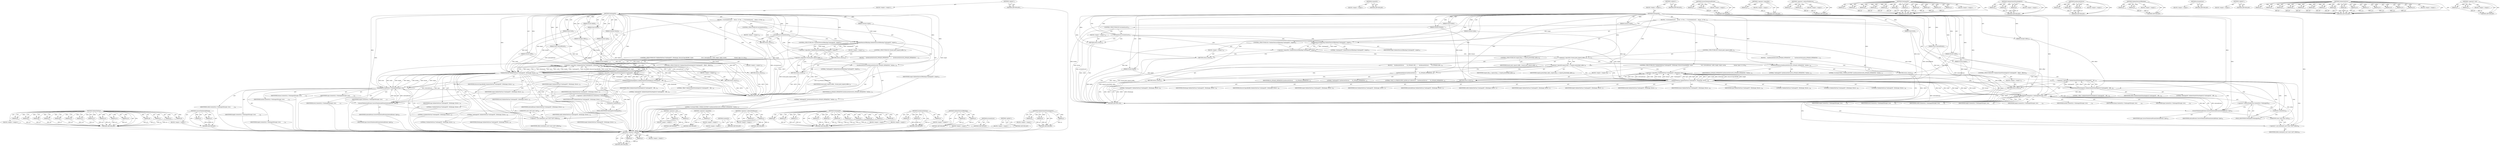digraph "&lt;operator&gt;.cast" {
vulnerable_135 [label=<(METHOD,ValidateTexFunc)>];
vulnerable_136 [label=<(PARAM,p1)>];
vulnerable_137 [label=<(PARAM,p2)>];
vulnerable_138 [label=<(PARAM,p3)>];
vulnerable_139 [label=<(PARAM,p4)>];
vulnerable_140 [label=<(PARAM,p5)>];
vulnerable_141 [label=<(PARAM,p6)>];
vulnerable_142 [label=<(PARAM,p7)>];
vulnerable_143 [label=<(PARAM,p8)>];
vulnerable_144 [label=<(PARAM,p9)>];
vulnerable_145 [label=<(PARAM,p10)>];
vulnerable_146 [label=<(PARAM,p11)>];
vulnerable_147 [label=<(PARAM,p12)>];
vulnerable_148 [label=<(PARAM,p13)>];
vulnerable_149 [label=<(PARAM,p14)>];
vulnerable_150 [label=<(PARAM,p15)>];
vulnerable_151 [label=<(BLOCK,&lt;empty&gt;,&lt;empty&gt;)>];
vulnerable_152 [label=<(METHOD_RETURN,ANY)>];
vulnerable_181 [label=<(METHOD,ConvertTexInternalFormat)>];
vulnerable_182 [label=<(PARAM,p1)>];
vulnerable_183 [label=<(PARAM,p2)>];
vulnerable_184 [label=<(BLOCK,&lt;empty&gt;,&lt;empty&gt;)>];
vulnerable_185 [label=<(METHOD_RETURN,ANY)>];
vulnerable_6 [label=<(METHOD,&lt;global&gt;)<SUB>1</SUB>>];
vulnerable_7 [label=<(BLOCK,&lt;empty&gt;,&lt;empty&gt;)<SUB>1</SUB>>];
vulnerable_8 [label=<(METHOD,texImage3D)<SUB>1</SUB>>];
vulnerable_9 [label=<(PARAM,GLenum target)<SUB>1</SUB>>];
vulnerable_10 [label=<(PARAM,GLint level)<SUB>2</SUB>>];
vulnerable_11 [label=<(PARAM,GLint internalformat)<SUB>3</SUB>>];
vulnerable_12 [label=<(PARAM,GLsizei width)<SUB>4</SUB>>];
vulnerable_13 [label=<(PARAM,GLsizei height)<SUB>5</SUB>>];
vulnerable_14 [label=<(PARAM,GLsizei depth)<SUB>6</SUB>>];
vulnerable_15 [label=<(PARAM,GLint border)<SUB>7</SUB>>];
vulnerable_16 [label=<(PARAM,GLenum format)<SUB>8</SUB>>];
vulnerable_17 [label=<(PARAM,GLenum type)<SUB>9</SUB>>];
vulnerable_18 [label=<(PARAM,GLintptr offset)<SUB>10</SUB>>];
vulnerable_19 [label=<(BLOCK,{
  if (isContextLost())
    return;
  if (!Val...,{
  if (isContextLost())
    return;
  if (!Val...)<SUB>10</SUB>>];
vulnerable_20 [label=<(CONTROL_STRUCTURE,IF,if (isContextLost()))<SUB>11</SUB>>];
vulnerable_21 [label=<(isContextLost,isContextLost())<SUB>11</SUB>>];
vulnerable_22 [label=<(BLOCK,&lt;empty&gt;,&lt;empty&gt;)<SUB>12</SUB>>];
vulnerable_23 [label=<(RETURN,return;,return;)<SUB>12</SUB>>];
vulnerable_24 [label=<(CONTROL_STRUCTURE,IF,if (!ValidateTexture3DBinding(&quot;texImage3D&quot;, target)))<SUB>13</SUB>>];
vulnerable_25 [label=<(&lt;operator&gt;.logicalNot,!ValidateTexture3DBinding(&quot;texImage3D&quot;, target))<SUB>13</SUB>>];
vulnerable_26 [label=<(ValidateTexture3DBinding,ValidateTexture3DBinding(&quot;texImage3D&quot;, target))<SUB>13</SUB>>];
vulnerable_27 [label=<(LITERAL,&quot;texImage3D&quot;,ValidateTexture3DBinding(&quot;texImage3D&quot;, target))<SUB>13</SUB>>];
vulnerable_28 [label=<(IDENTIFIER,target,ValidateTexture3DBinding(&quot;texImage3D&quot;, target))<SUB>13</SUB>>];
vulnerable_29 [label=<(BLOCK,&lt;empty&gt;,&lt;empty&gt;)<SUB>14</SUB>>];
vulnerable_30 [label=<(RETURN,return;,return;)<SUB>14</SUB>>];
vulnerable_31 [label=<(CONTROL_STRUCTURE,IF,if (!bound_pixel_unpack_buffer_))<SUB>15</SUB>>];
vulnerable_32 [label=<(&lt;operator&gt;.logicalNot,!bound_pixel_unpack_buffer_)<SUB>15</SUB>>];
vulnerable_33 [label=<(IDENTIFIER,bound_pixel_unpack_buffer_,!bound_pixel_unpack_buffer_)<SUB>15</SUB>>];
vulnerable_34 [label=<(BLOCK,{
    SynthesizeGLError(GL_INVALID_OPERATION, &quot;...,{
    SynthesizeGLError(GL_INVALID_OPERATION, &quot;...)<SUB>15</SUB>>];
vulnerable_35 [label=<(SynthesizeGLError,SynthesizeGLError(GL_INVALID_OPERATION, &quot;texIma...)<SUB>16</SUB>>];
vulnerable_36 [label=<(IDENTIFIER,GL_INVALID_OPERATION,SynthesizeGLError(GL_INVALID_OPERATION, &quot;texIma...)<SUB>16</SUB>>];
vulnerable_37 [label=<(LITERAL,&quot;texImage3D&quot;,SynthesizeGLError(GL_INVALID_OPERATION, &quot;texIma...)<SUB>16</SUB>>];
vulnerable_38 [label=<(LITERAL,&quot;no bound PIXEL_UNPACK_BUFFER&quot;,SynthesizeGLError(GL_INVALID_OPERATION, &quot;texIma...)<SUB>17</SUB>>];
vulnerable_39 [label=<(RETURN,return;,return;)<SUB>18</SUB>>];
vulnerable_40 [label=<(CONTROL_STRUCTURE,IF,if (!ValidateTexFunc(&quot;texImage3D&quot;, kTexImage, kSourceUnpackBuffer, target,
                        level, internalformat, width, height, depth, border,
                        format, type, 0, 0, 0)))<SUB>20</SUB>>];
vulnerable_41 [label=<(&lt;operator&gt;.logicalNot,!ValidateTexFunc(&quot;texImage3D&quot;, kTexImage, kSour...)<SUB>20</SUB>>];
vulnerable_42 [label=<(ValidateTexFunc,ValidateTexFunc(&quot;texImage3D&quot;, kTexImage, kSourc...)<SUB>20</SUB>>];
vulnerable_43 [label=<(LITERAL,&quot;texImage3D&quot;,ValidateTexFunc(&quot;texImage3D&quot;, kTexImage, kSourc...)<SUB>20</SUB>>];
vulnerable_44 [label=<(IDENTIFIER,kTexImage,ValidateTexFunc(&quot;texImage3D&quot;, kTexImage, kSourc...)<SUB>20</SUB>>];
vulnerable_45 [label=<(IDENTIFIER,kSourceUnpackBuffer,ValidateTexFunc(&quot;texImage3D&quot;, kTexImage, kSourc...)<SUB>20</SUB>>];
vulnerable_46 [label=<(IDENTIFIER,target,ValidateTexFunc(&quot;texImage3D&quot;, kTexImage, kSourc...)<SUB>20</SUB>>];
vulnerable_47 [label=<(IDENTIFIER,level,ValidateTexFunc(&quot;texImage3D&quot;, kTexImage, kSourc...)<SUB>21</SUB>>];
vulnerable_48 [label=<(IDENTIFIER,internalformat,ValidateTexFunc(&quot;texImage3D&quot;, kTexImage, kSourc...)<SUB>21</SUB>>];
vulnerable_49 [label=<(IDENTIFIER,width,ValidateTexFunc(&quot;texImage3D&quot;, kTexImage, kSourc...)<SUB>21</SUB>>];
vulnerable_50 [label=<(IDENTIFIER,height,ValidateTexFunc(&quot;texImage3D&quot;, kTexImage, kSourc...)<SUB>21</SUB>>];
vulnerable_51 [label=<(IDENTIFIER,depth,ValidateTexFunc(&quot;texImage3D&quot;, kTexImage, kSourc...)<SUB>21</SUB>>];
vulnerable_52 [label=<(IDENTIFIER,border,ValidateTexFunc(&quot;texImage3D&quot;, kTexImage, kSourc...)<SUB>21</SUB>>];
vulnerable_53 [label=<(IDENTIFIER,format,ValidateTexFunc(&quot;texImage3D&quot;, kTexImage, kSourc...)<SUB>22</SUB>>];
vulnerable_54 [label=<(IDENTIFIER,type,ValidateTexFunc(&quot;texImage3D&quot;, kTexImage, kSourc...)<SUB>22</SUB>>];
vulnerable_55 [label=<(LITERAL,0,ValidateTexFunc(&quot;texImage3D&quot;, kTexImage, kSourc...)<SUB>22</SUB>>];
vulnerable_56 [label=<(LITERAL,0,ValidateTexFunc(&quot;texImage3D&quot;, kTexImage, kSourc...)<SUB>22</SUB>>];
vulnerable_57 [label=<(LITERAL,0,ValidateTexFunc(&quot;texImage3D&quot;, kTexImage, kSourc...)<SUB>22</SUB>>];
vulnerable_58 [label=<(BLOCK,&lt;empty&gt;,&lt;empty&gt;)<SUB>23</SUB>>];
vulnerable_59 [label=<(RETURN,return;,return;)<SUB>23</SUB>>];
vulnerable_60 [label=<(CONTROL_STRUCTURE,IF,if (!ValidateValueFitNonNegInt32(&quot;texImage3D&quot;, &quot;offset&quot;, offset)))<SUB>24</SUB>>];
vulnerable_61 [label=<(&lt;operator&gt;.logicalNot,!ValidateValueFitNonNegInt32(&quot;texImage3D&quot;, &quot;off...)<SUB>24</SUB>>];
vulnerable_62 [label=<(ValidateValueFitNonNegInt32,ValidateValueFitNonNegInt32(&quot;texImage3D&quot;, &quot;offs...)<SUB>24</SUB>>];
vulnerable_63 [label=<(LITERAL,&quot;texImage3D&quot;,ValidateValueFitNonNegInt32(&quot;texImage3D&quot;, &quot;offs...)<SUB>24</SUB>>];
vulnerable_64 [label=<(LITERAL,&quot;offset&quot;,ValidateValueFitNonNegInt32(&quot;texImage3D&quot;, &quot;offs...)<SUB>24</SUB>>];
vulnerable_65 [label=<(IDENTIFIER,offset,ValidateValueFitNonNegInt32(&quot;texImage3D&quot;, &quot;offs...)<SUB>24</SUB>>];
vulnerable_66 [label=<(BLOCK,&lt;empty&gt;,&lt;empty&gt;)<SUB>25</SUB>>];
vulnerable_67 [label=<(RETURN,return;,return;)<SUB>25</SUB>>];
vulnerable_68 [label=<(TexImage3D,ContextGL()-&gt;TexImage3D(target, level,
        ...)<SUB>27</SUB>>];
vulnerable_69 [label=<(&lt;operator&gt;.indirectFieldAccess,ContextGL()-&gt;TexImage3D)<SUB>27</SUB>>];
vulnerable_70 [label=<(ContextGL,ContextGL())<SUB>27</SUB>>];
vulnerable_71 [label=<(FIELD_IDENTIFIER,TexImage3D,TexImage3D)<SUB>27</SUB>>];
vulnerable_72 [label=<(IDENTIFIER,target,ContextGL()-&gt;TexImage3D(target, level,
        ...)<SUB>27</SUB>>];
vulnerable_73 [label=<(IDENTIFIER,level,ContextGL()-&gt;TexImage3D(target, level,
        ...)<SUB>27</SUB>>];
vulnerable_74 [label=<(ConvertTexInternalFormat,ConvertTexInternalFormat(internalformat, type))<SUB>28</SUB>>];
vulnerable_75 [label=<(IDENTIFIER,internalformat,ConvertTexInternalFormat(internalformat, type))<SUB>28</SUB>>];
vulnerable_76 [label=<(IDENTIFIER,type,ConvertTexInternalFormat(internalformat, type))<SUB>28</SUB>>];
vulnerable_77 [label=<(IDENTIFIER,width,ContextGL()-&gt;TexImage3D(target, level,
        ...)<SUB>28</SUB>>];
vulnerable_78 [label=<(IDENTIFIER,height,ContextGL()-&gt;TexImage3D(target, level,
        ...)<SUB>29</SUB>>];
vulnerable_79 [label=<(IDENTIFIER,depth,ContextGL()-&gt;TexImage3D(target, level,
        ...)<SUB>29</SUB>>];
vulnerable_80 [label=<(IDENTIFIER,border,ContextGL()-&gt;TexImage3D(target, level,
        ...)<SUB>29</SUB>>];
vulnerable_81 [label=<(IDENTIFIER,format,ContextGL()-&gt;TexImage3D(target, level,
        ...)<SUB>29</SUB>>];
vulnerable_82 [label=<(IDENTIFIER,type,ContextGL()-&gt;TexImage3D(target, level,
        ...)<SUB>29</SUB>>];
vulnerable_83 [label=<(&lt;operator&gt;.cast,reinterpret_cast&lt;const void*&gt;(offset))<SUB>30</SUB>>];
vulnerable_84 [label=<(UNKNOWN,const void*,const void*)<SUB>30</SUB>>];
vulnerable_85 [label=<(IDENTIFIER,offset,reinterpret_cast&lt;const void*&gt;(offset))<SUB>30</SUB>>];
vulnerable_86 [label=<(METHOD_RETURN,void)<SUB>1</SUB>>];
vulnerable_88 [label=<(METHOD_RETURN,ANY)<SUB>1</SUB>>];
vulnerable_186 [label=<(METHOD,&lt;operator&gt;.cast)>];
vulnerable_187 [label=<(PARAM,p1)>];
vulnerable_188 [label=<(PARAM,p2)>];
vulnerable_189 [label=<(BLOCK,&lt;empty&gt;,&lt;empty&gt;)>];
vulnerable_190 [label=<(METHOD_RETURN,ANY)>];
vulnerable_120 [label=<(METHOD,&lt;operator&gt;.logicalNot)>];
vulnerable_121 [label=<(PARAM,p1)>];
vulnerable_122 [label=<(BLOCK,&lt;empty&gt;,&lt;empty&gt;)>];
vulnerable_123 [label=<(METHOD_RETURN,ANY)>];
vulnerable_178 [label=<(METHOD,ContextGL)>];
vulnerable_179 [label=<(BLOCK,&lt;empty&gt;,&lt;empty&gt;)>];
vulnerable_180 [label=<(METHOD_RETURN,ANY)>];
vulnerable_173 [label=<(METHOD,&lt;operator&gt;.indirectFieldAccess)>];
vulnerable_174 [label=<(PARAM,p1)>];
vulnerable_175 [label=<(PARAM,p2)>];
vulnerable_176 [label=<(BLOCK,&lt;empty&gt;,&lt;empty&gt;)>];
vulnerable_177 [label=<(METHOD_RETURN,ANY)>];
vulnerable_159 [label=<(METHOD,TexImage3D)>];
vulnerable_160 [label=<(PARAM,p1)>];
vulnerable_161 [label=<(PARAM,p2)>];
vulnerable_162 [label=<(PARAM,p3)>];
vulnerable_163 [label=<(PARAM,p4)>];
vulnerable_164 [label=<(PARAM,p5)>];
vulnerable_165 [label=<(PARAM,p6)>];
vulnerable_166 [label=<(PARAM,p7)>];
vulnerable_167 [label=<(PARAM,p8)>];
vulnerable_168 [label=<(PARAM,p9)>];
vulnerable_169 [label=<(PARAM,p10)>];
vulnerable_170 [label=<(PARAM,p11)>];
vulnerable_171 [label=<(BLOCK,&lt;empty&gt;,&lt;empty&gt;)>];
vulnerable_172 [label=<(METHOD_RETURN,ANY)>];
vulnerable_129 [label=<(METHOD,SynthesizeGLError)>];
vulnerable_130 [label=<(PARAM,p1)>];
vulnerable_131 [label=<(PARAM,p2)>];
vulnerable_132 [label=<(PARAM,p3)>];
vulnerable_133 [label=<(BLOCK,&lt;empty&gt;,&lt;empty&gt;)>];
vulnerable_134 [label=<(METHOD_RETURN,ANY)>];
vulnerable_124 [label=<(METHOD,ValidateTexture3DBinding)>];
vulnerable_125 [label=<(PARAM,p1)>];
vulnerable_126 [label=<(PARAM,p2)>];
vulnerable_127 [label=<(BLOCK,&lt;empty&gt;,&lt;empty&gt;)>];
vulnerable_128 [label=<(METHOD_RETURN,ANY)>];
vulnerable_117 [label=<(METHOD,isContextLost)>];
vulnerable_118 [label=<(BLOCK,&lt;empty&gt;,&lt;empty&gt;)>];
vulnerable_119 [label=<(METHOD_RETURN,ANY)>];
vulnerable_111 [label=<(METHOD,&lt;global&gt;)<SUB>1</SUB>>];
vulnerable_112 [label=<(BLOCK,&lt;empty&gt;,&lt;empty&gt;)>];
vulnerable_113 [label=<(METHOD_RETURN,ANY)>];
vulnerable_153 [label=<(METHOD,ValidateValueFitNonNegInt32)>];
vulnerable_154 [label=<(PARAM,p1)>];
vulnerable_155 [label=<(PARAM,p2)>];
vulnerable_156 [label=<(PARAM,p3)>];
vulnerable_157 [label=<(BLOCK,&lt;empty&gt;,&lt;empty&gt;)>];
vulnerable_158 [label=<(METHOD_RETURN,ANY)>];
fixed_147 [label=<(METHOD,&lt;operator&gt;.logicalOr)>];
fixed_148 [label=<(PARAM,p1)>];
fixed_149 [label=<(PARAM,p2)>];
fixed_150 [label=<(BLOCK,&lt;empty&gt;,&lt;empty&gt;)>];
fixed_151 [label=<(METHOD_RETURN,ANY)>];
fixed_195 [label=<(METHOD,ContextGL)>];
fixed_196 [label=<(BLOCK,&lt;empty&gt;,&lt;empty&gt;)>];
fixed_197 [label=<(METHOD_RETURN,ANY)>];
fixed_6 [label=<(METHOD,&lt;global&gt;)<SUB>1</SUB>>];
fixed_7 [label=<(BLOCK,&lt;empty&gt;,&lt;empty&gt;)<SUB>1</SUB>>];
fixed_8 [label=<(METHOD,texImage3D)<SUB>1</SUB>>];
fixed_9 [label=<(PARAM,GLenum target)<SUB>1</SUB>>];
fixed_10 [label=<(PARAM,GLint level)<SUB>2</SUB>>];
fixed_11 [label=<(PARAM,GLint internalformat)<SUB>3</SUB>>];
fixed_12 [label=<(PARAM,GLsizei width)<SUB>4</SUB>>];
fixed_13 [label=<(PARAM,GLsizei height)<SUB>5</SUB>>];
fixed_14 [label=<(PARAM,GLsizei depth)<SUB>6</SUB>>];
fixed_15 [label=<(PARAM,GLint border)<SUB>7</SUB>>];
fixed_16 [label=<(PARAM,GLenum format)<SUB>8</SUB>>];
fixed_17 [label=<(PARAM,GLenum type)<SUB>9</SUB>>];
fixed_18 [label=<(PARAM,GLintptr offset)<SUB>10</SUB>>];
fixed_19 [label=<(BLOCK,{
  if (isContextLost())
    return;
  if (!Val...,{
  if (isContextLost())
    return;
  if (!Val...)<SUB>10</SUB>>];
fixed_20 [label=<(CONTROL_STRUCTURE,IF,if (isContextLost()))<SUB>11</SUB>>];
fixed_21 [label=<(isContextLost,isContextLost())<SUB>11</SUB>>];
fixed_22 [label=<(BLOCK,&lt;empty&gt;,&lt;empty&gt;)<SUB>12</SUB>>];
fixed_23 [label=<(RETURN,return;,return;)<SUB>12</SUB>>];
fixed_24 [label=<(CONTROL_STRUCTURE,IF,if (!ValidateTexture3DBinding(&quot;texImage3D&quot;, target)))<SUB>13</SUB>>];
fixed_25 [label=<(&lt;operator&gt;.logicalNot,!ValidateTexture3DBinding(&quot;texImage3D&quot;, target))<SUB>13</SUB>>];
fixed_26 [label=<(ValidateTexture3DBinding,ValidateTexture3DBinding(&quot;texImage3D&quot;, target))<SUB>13</SUB>>];
fixed_27 [label=<(LITERAL,&quot;texImage3D&quot;,ValidateTexture3DBinding(&quot;texImage3D&quot;, target))<SUB>13</SUB>>];
fixed_28 [label=<(IDENTIFIER,target,ValidateTexture3DBinding(&quot;texImage3D&quot;, target))<SUB>13</SUB>>];
fixed_29 [label=<(BLOCK,&lt;empty&gt;,&lt;empty&gt;)<SUB>14</SUB>>];
fixed_30 [label=<(RETURN,return;,return;)<SUB>14</SUB>>];
fixed_31 [label=<(CONTROL_STRUCTURE,IF,if (!bound_pixel_unpack_buffer_))<SUB>15</SUB>>];
fixed_32 [label=<(&lt;operator&gt;.logicalNot,!bound_pixel_unpack_buffer_)<SUB>15</SUB>>];
fixed_33 [label=<(IDENTIFIER,bound_pixel_unpack_buffer_,!bound_pixel_unpack_buffer_)<SUB>15</SUB>>];
fixed_34 [label=<(BLOCK,{
    SynthesizeGLError(GL_INVALID_OPERATION, &quot;...,{
    SynthesizeGLError(GL_INVALID_OPERATION, &quot;...)<SUB>15</SUB>>];
fixed_35 [label=<(SynthesizeGLError,SynthesizeGLError(GL_INVALID_OPERATION, &quot;texIma...)<SUB>16</SUB>>];
fixed_36 [label=<(IDENTIFIER,GL_INVALID_OPERATION,SynthesizeGLError(GL_INVALID_OPERATION, &quot;texIma...)<SUB>16</SUB>>];
fixed_37 [label=<(LITERAL,&quot;texImage3D&quot;,SynthesizeGLError(GL_INVALID_OPERATION, &quot;texIma...)<SUB>16</SUB>>];
fixed_38 [label=<(LITERAL,&quot;no bound PIXEL_UNPACK_BUFFER&quot;,SynthesizeGLError(GL_INVALID_OPERATION, &quot;texIma...)<SUB>17</SUB>>];
fixed_39 [label=<(RETURN,return;,return;)<SUB>18</SUB>>];
fixed_40 [label=<(CONTROL_STRUCTURE,IF,if (unpack_flip_y_ || unpack_premultiply_alpha_))<SUB>20</SUB>>];
fixed_41 [label=<(&lt;operator&gt;.logicalOr,unpack_flip_y_ || unpack_premultiply_alpha_)<SUB>20</SUB>>];
fixed_42 [label=<(IDENTIFIER,unpack_flip_y_,unpack_flip_y_ || unpack_premultiply_alpha_)<SUB>20</SUB>>];
fixed_43 [label=<(IDENTIFIER,unpack_premultiply_alpha_,unpack_flip_y_ || unpack_premultiply_alpha_)<SUB>20</SUB>>];
fixed_44 [label=<(BLOCK,{
    SynthesizeGLError(
        GL_INVALID_OPE...,{
    SynthesizeGLError(
        GL_INVALID_OPE...)<SUB>20</SUB>>];
fixed_45 [label=<(SynthesizeGLError,SynthesizeGLError(
        GL_INVALID_OPERATION...)<SUB>21</SUB>>];
fixed_46 [label=<(IDENTIFIER,GL_INVALID_OPERATION,SynthesizeGLError(
        GL_INVALID_OPERATION...)<SUB>22</SUB>>];
fixed_47 [label=<(LITERAL,&quot;texImage3D&quot;,SynthesizeGLError(
        GL_INVALID_OPERATION...)<SUB>22</SUB>>];
fixed_48 [label=<(LITERAL,&quot;FLIP_Y or PREMULTIPLY_ALPHA isn't allowed for ...,SynthesizeGLError(
        GL_INVALID_OPERATION...)<SUB>23</SUB>>];
fixed_49 [label=<(RETURN,return;,return;)<SUB>24</SUB>>];
fixed_50 [label=<(CONTROL_STRUCTURE,IF,if (!ValidateTexFunc(&quot;texImage3D&quot;, kTexImage, kSourceUnpackBuffer, target,
                        level, internalformat, width, height, depth, border,
                        format, type, 0, 0, 0)))<SUB>26</SUB>>];
fixed_51 [label=<(&lt;operator&gt;.logicalNot,!ValidateTexFunc(&quot;texImage3D&quot;, kTexImage, kSour...)<SUB>26</SUB>>];
fixed_52 [label=<(ValidateTexFunc,ValidateTexFunc(&quot;texImage3D&quot;, kTexImage, kSourc...)<SUB>26</SUB>>];
fixed_53 [label=<(LITERAL,&quot;texImage3D&quot;,ValidateTexFunc(&quot;texImage3D&quot;, kTexImage, kSourc...)<SUB>26</SUB>>];
fixed_54 [label=<(IDENTIFIER,kTexImage,ValidateTexFunc(&quot;texImage3D&quot;, kTexImage, kSourc...)<SUB>26</SUB>>];
fixed_55 [label=<(IDENTIFIER,kSourceUnpackBuffer,ValidateTexFunc(&quot;texImage3D&quot;, kTexImage, kSourc...)<SUB>26</SUB>>];
fixed_56 [label=<(IDENTIFIER,target,ValidateTexFunc(&quot;texImage3D&quot;, kTexImage, kSourc...)<SUB>26</SUB>>];
fixed_57 [label=<(IDENTIFIER,level,ValidateTexFunc(&quot;texImage3D&quot;, kTexImage, kSourc...)<SUB>27</SUB>>];
fixed_58 [label=<(IDENTIFIER,internalformat,ValidateTexFunc(&quot;texImage3D&quot;, kTexImage, kSourc...)<SUB>27</SUB>>];
fixed_59 [label=<(IDENTIFIER,width,ValidateTexFunc(&quot;texImage3D&quot;, kTexImage, kSourc...)<SUB>27</SUB>>];
fixed_60 [label=<(IDENTIFIER,height,ValidateTexFunc(&quot;texImage3D&quot;, kTexImage, kSourc...)<SUB>27</SUB>>];
fixed_61 [label=<(IDENTIFIER,depth,ValidateTexFunc(&quot;texImage3D&quot;, kTexImage, kSourc...)<SUB>27</SUB>>];
fixed_62 [label=<(IDENTIFIER,border,ValidateTexFunc(&quot;texImage3D&quot;, kTexImage, kSourc...)<SUB>27</SUB>>];
fixed_63 [label=<(IDENTIFIER,format,ValidateTexFunc(&quot;texImage3D&quot;, kTexImage, kSourc...)<SUB>28</SUB>>];
fixed_64 [label=<(IDENTIFIER,type,ValidateTexFunc(&quot;texImage3D&quot;, kTexImage, kSourc...)<SUB>28</SUB>>];
fixed_65 [label=<(LITERAL,0,ValidateTexFunc(&quot;texImage3D&quot;, kTexImage, kSourc...)<SUB>28</SUB>>];
fixed_66 [label=<(LITERAL,0,ValidateTexFunc(&quot;texImage3D&quot;, kTexImage, kSourc...)<SUB>28</SUB>>];
fixed_67 [label=<(LITERAL,0,ValidateTexFunc(&quot;texImage3D&quot;, kTexImage, kSourc...)<SUB>28</SUB>>];
fixed_68 [label=<(BLOCK,&lt;empty&gt;,&lt;empty&gt;)<SUB>29</SUB>>];
fixed_69 [label=<(RETURN,return;,return;)<SUB>29</SUB>>];
fixed_70 [label=<(CONTROL_STRUCTURE,IF,if (!ValidateValueFitNonNegInt32(&quot;texImage3D&quot;, &quot;offset&quot;, offset)))<SUB>30</SUB>>];
fixed_71 [label=<(&lt;operator&gt;.logicalNot,!ValidateValueFitNonNegInt32(&quot;texImage3D&quot;, &quot;off...)<SUB>30</SUB>>];
fixed_72 [label=<(ValidateValueFitNonNegInt32,ValidateValueFitNonNegInt32(&quot;texImage3D&quot;, &quot;offs...)<SUB>30</SUB>>];
fixed_73 [label=<(LITERAL,&quot;texImage3D&quot;,ValidateValueFitNonNegInt32(&quot;texImage3D&quot;, &quot;offs...)<SUB>30</SUB>>];
fixed_74 [label=<(LITERAL,&quot;offset&quot;,ValidateValueFitNonNegInt32(&quot;texImage3D&quot;, &quot;offs...)<SUB>30</SUB>>];
fixed_75 [label=<(IDENTIFIER,offset,ValidateValueFitNonNegInt32(&quot;texImage3D&quot;, &quot;offs...)<SUB>30</SUB>>];
fixed_76 [label=<(BLOCK,&lt;empty&gt;,&lt;empty&gt;)<SUB>31</SUB>>];
fixed_77 [label=<(RETURN,return;,return;)<SUB>31</SUB>>];
fixed_78 [label=<(TexImage3D,ContextGL()-&gt;TexImage3D(target, level,
        ...)<SUB>33</SUB>>];
fixed_79 [label=<(&lt;operator&gt;.indirectFieldAccess,ContextGL()-&gt;TexImage3D)<SUB>33</SUB>>];
fixed_80 [label=<(ContextGL,ContextGL())<SUB>33</SUB>>];
fixed_81 [label=<(FIELD_IDENTIFIER,TexImage3D,TexImage3D)<SUB>33</SUB>>];
fixed_82 [label=<(IDENTIFIER,target,ContextGL()-&gt;TexImage3D(target, level,
        ...)<SUB>33</SUB>>];
fixed_83 [label=<(IDENTIFIER,level,ContextGL()-&gt;TexImage3D(target, level,
        ...)<SUB>33</SUB>>];
fixed_84 [label=<(ConvertTexInternalFormat,ConvertTexInternalFormat(internalformat, type))<SUB>34</SUB>>];
fixed_85 [label=<(IDENTIFIER,internalformat,ConvertTexInternalFormat(internalformat, type))<SUB>34</SUB>>];
fixed_86 [label=<(IDENTIFIER,type,ConvertTexInternalFormat(internalformat, type))<SUB>34</SUB>>];
fixed_87 [label=<(IDENTIFIER,width,ContextGL()-&gt;TexImage3D(target, level,
        ...)<SUB>34</SUB>>];
fixed_88 [label=<(IDENTIFIER,height,ContextGL()-&gt;TexImage3D(target, level,
        ...)<SUB>35</SUB>>];
fixed_89 [label=<(IDENTIFIER,depth,ContextGL()-&gt;TexImage3D(target, level,
        ...)<SUB>35</SUB>>];
fixed_90 [label=<(IDENTIFIER,border,ContextGL()-&gt;TexImage3D(target, level,
        ...)<SUB>35</SUB>>];
fixed_91 [label=<(IDENTIFIER,format,ContextGL()-&gt;TexImage3D(target, level,
        ...)<SUB>35</SUB>>];
fixed_92 [label=<(IDENTIFIER,type,ContextGL()-&gt;TexImage3D(target, level,
        ...)<SUB>35</SUB>>];
fixed_93 [label=<(&lt;operator&gt;.cast,reinterpret_cast&lt;const void*&gt;(offset))<SUB>36</SUB>>];
fixed_94 [label=<(UNKNOWN,const void*,const void*)<SUB>36</SUB>>];
fixed_95 [label=<(IDENTIFIER,offset,reinterpret_cast&lt;const void*&gt;(offset))<SUB>36</SUB>>];
fixed_96 [label=<(METHOD_RETURN,void)<SUB>1</SUB>>];
fixed_98 [label=<(METHOD_RETURN,ANY)<SUB>1</SUB>>];
fixed_198 [label=<(METHOD,ConvertTexInternalFormat)>];
fixed_199 [label=<(PARAM,p1)>];
fixed_200 [label=<(PARAM,p2)>];
fixed_201 [label=<(BLOCK,&lt;empty&gt;,&lt;empty&gt;)>];
fixed_202 [label=<(METHOD_RETURN,ANY)>];
fixed_132 [label=<(METHOD,&lt;operator&gt;.logicalNot)>];
fixed_133 [label=<(PARAM,p1)>];
fixed_134 [label=<(BLOCK,&lt;empty&gt;,&lt;empty&gt;)>];
fixed_135 [label=<(METHOD_RETURN,ANY)>];
fixed_190 [label=<(METHOD,&lt;operator&gt;.indirectFieldAccess)>];
fixed_191 [label=<(PARAM,p1)>];
fixed_192 [label=<(PARAM,p2)>];
fixed_193 [label=<(BLOCK,&lt;empty&gt;,&lt;empty&gt;)>];
fixed_194 [label=<(METHOD_RETURN,ANY)>];
fixed_176 [label=<(METHOD,TexImage3D)>];
fixed_177 [label=<(PARAM,p1)>];
fixed_178 [label=<(PARAM,p2)>];
fixed_179 [label=<(PARAM,p3)>];
fixed_180 [label=<(PARAM,p4)>];
fixed_181 [label=<(PARAM,p5)>];
fixed_182 [label=<(PARAM,p6)>];
fixed_183 [label=<(PARAM,p7)>];
fixed_184 [label=<(PARAM,p8)>];
fixed_185 [label=<(PARAM,p9)>];
fixed_186 [label=<(PARAM,p10)>];
fixed_187 [label=<(PARAM,p11)>];
fixed_188 [label=<(BLOCK,&lt;empty&gt;,&lt;empty&gt;)>];
fixed_189 [label=<(METHOD_RETURN,ANY)>];
fixed_170 [label=<(METHOD,ValidateValueFitNonNegInt32)>];
fixed_171 [label=<(PARAM,p1)>];
fixed_172 [label=<(PARAM,p2)>];
fixed_173 [label=<(PARAM,p3)>];
fixed_174 [label=<(BLOCK,&lt;empty&gt;,&lt;empty&gt;)>];
fixed_175 [label=<(METHOD_RETURN,ANY)>];
fixed_141 [label=<(METHOD,SynthesizeGLError)>];
fixed_142 [label=<(PARAM,p1)>];
fixed_143 [label=<(PARAM,p2)>];
fixed_144 [label=<(PARAM,p3)>];
fixed_145 [label=<(BLOCK,&lt;empty&gt;,&lt;empty&gt;)>];
fixed_146 [label=<(METHOD_RETURN,ANY)>];
fixed_136 [label=<(METHOD,ValidateTexture3DBinding)>];
fixed_137 [label=<(PARAM,p1)>];
fixed_138 [label=<(PARAM,p2)>];
fixed_139 [label=<(BLOCK,&lt;empty&gt;,&lt;empty&gt;)>];
fixed_140 [label=<(METHOD_RETURN,ANY)>];
fixed_129 [label=<(METHOD,isContextLost)>];
fixed_130 [label=<(BLOCK,&lt;empty&gt;,&lt;empty&gt;)>];
fixed_131 [label=<(METHOD_RETURN,ANY)>];
fixed_123 [label=<(METHOD,&lt;global&gt;)<SUB>1</SUB>>];
fixed_124 [label=<(BLOCK,&lt;empty&gt;,&lt;empty&gt;)>];
fixed_125 [label=<(METHOD_RETURN,ANY)>];
fixed_152 [label=<(METHOD,ValidateTexFunc)>];
fixed_153 [label=<(PARAM,p1)>];
fixed_154 [label=<(PARAM,p2)>];
fixed_155 [label=<(PARAM,p3)>];
fixed_156 [label=<(PARAM,p4)>];
fixed_157 [label=<(PARAM,p5)>];
fixed_158 [label=<(PARAM,p6)>];
fixed_159 [label=<(PARAM,p7)>];
fixed_160 [label=<(PARAM,p8)>];
fixed_161 [label=<(PARAM,p9)>];
fixed_162 [label=<(PARAM,p10)>];
fixed_163 [label=<(PARAM,p11)>];
fixed_164 [label=<(PARAM,p12)>];
fixed_165 [label=<(PARAM,p13)>];
fixed_166 [label=<(PARAM,p14)>];
fixed_167 [label=<(PARAM,p15)>];
fixed_168 [label=<(BLOCK,&lt;empty&gt;,&lt;empty&gt;)>];
fixed_169 [label=<(METHOD_RETURN,ANY)>];
fixed_203 [label=<(METHOD,&lt;operator&gt;.cast)>];
fixed_204 [label=<(PARAM,p1)>];
fixed_205 [label=<(PARAM,p2)>];
fixed_206 [label=<(BLOCK,&lt;empty&gt;,&lt;empty&gt;)>];
fixed_207 [label=<(METHOD_RETURN,ANY)>];
vulnerable_135 -> vulnerable_136  [key=0, label="AST: "];
vulnerable_135 -> vulnerable_136  [key=1, label="DDG: "];
vulnerable_135 -> vulnerable_151  [key=0, label="AST: "];
vulnerable_135 -> vulnerable_137  [key=0, label="AST: "];
vulnerable_135 -> vulnerable_137  [key=1, label="DDG: "];
vulnerable_135 -> vulnerable_152  [key=0, label="AST: "];
vulnerable_135 -> vulnerable_152  [key=1, label="CFG: "];
vulnerable_135 -> vulnerable_138  [key=0, label="AST: "];
vulnerable_135 -> vulnerable_138  [key=1, label="DDG: "];
vulnerable_135 -> vulnerable_139  [key=0, label="AST: "];
vulnerable_135 -> vulnerable_139  [key=1, label="DDG: "];
vulnerable_135 -> vulnerable_140  [key=0, label="AST: "];
vulnerable_135 -> vulnerable_140  [key=1, label="DDG: "];
vulnerable_135 -> vulnerable_141  [key=0, label="AST: "];
vulnerable_135 -> vulnerable_141  [key=1, label="DDG: "];
vulnerable_135 -> vulnerable_142  [key=0, label="AST: "];
vulnerable_135 -> vulnerable_142  [key=1, label="DDG: "];
vulnerable_135 -> vulnerable_143  [key=0, label="AST: "];
vulnerable_135 -> vulnerable_143  [key=1, label="DDG: "];
vulnerable_135 -> vulnerable_144  [key=0, label="AST: "];
vulnerable_135 -> vulnerable_144  [key=1, label="DDG: "];
vulnerable_135 -> vulnerable_145  [key=0, label="AST: "];
vulnerable_135 -> vulnerable_145  [key=1, label="DDG: "];
vulnerable_135 -> vulnerable_146  [key=0, label="AST: "];
vulnerable_135 -> vulnerable_146  [key=1, label="DDG: "];
vulnerable_135 -> vulnerable_147  [key=0, label="AST: "];
vulnerable_135 -> vulnerable_147  [key=1, label="DDG: "];
vulnerable_135 -> vulnerable_148  [key=0, label="AST: "];
vulnerable_135 -> vulnerable_148  [key=1, label="DDG: "];
vulnerable_135 -> vulnerable_149  [key=0, label="AST: "];
vulnerable_135 -> vulnerable_149  [key=1, label="DDG: "];
vulnerable_135 -> vulnerable_150  [key=0, label="AST: "];
vulnerable_135 -> vulnerable_150  [key=1, label="DDG: "];
vulnerable_136 -> vulnerable_152  [key=0, label="DDG: p1"];
vulnerable_137 -> vulnerable_152  [key=0, label="DDG: p2"];
vulnerable_138 -> vulnerable_152  [key=0, label="DDG: p3"];
vulnerable_139 -> vulnerable_152  [key=0, label="DDG: p4"];
vulnerable_140 -> vulnerable_152  [key=0, label="DDG: p5"];
vulnerable_141 -> vulnerable_152  [key=0, label="DDG: p6"];
vulnerable_142 -> vulnerable_152  [key=0, label="DDG: p7"];
vulnerable_143 -> vulnerable_152  [key=0, label="DDG: p8"];
vulnerable_144 -> vulnerable_152  [key=0, label="DDG: p9"];
vulnerable_145 -> vulnerable_152  [key=0, label="DDG: p10"];
vulnerable_146 -> vulnerable_152  [key=0, label="DDG: p11"];
vulnerable_147 -> vulnerable_152  [key=0, label="DDG: p12"];
vulnerable_148 -> vulnerable_152  [key=0, label="DDG: p13"];
vulnerable_149 -> vulnerable_152  [key=0, label="DDG: p14"];
vulnerable_150 -> vulnerable_152  [key=0, label="DDG: p15"];
vulnerable_151 -> fixed_147  [key=0];
vulnerable_152 -> fixed_147  [key=0];
vulnerable_181 -> vulnerable_182  [key=0, label="AST: "];
vulnerable_181 -> vulnerable_182  [key=1, label="DDG: "];
vulnerable_181 -> vulnerable_184  [key=0, label="AST: "];
vulnerable_181 -> vulnerable_183  [key=0, label="AST: "];
vulnerable_181 -> vulnerable_183  [key=1, label="DDG: "];
vulnerable_181 -> vulnerable_185  [key=0, label="AST: "];
vulnerable_181 -> vulnerable_185  [key=1, label="CFG: "];
vulnerable_182 -> vulnerable_185  [key=0, label="DDG: p1"];
vulnerable_183 -> vulnerable_185  [key=0, label="DDG: p2"];
vulnerable_184 -> fixed_147  [key=0];
vulnerable_185 -> fixed_147  [key=0];
vulnerable_6 -> vulnerable_7  [key=0, label="AST: "];
vulnerable_6 -> vulnerable_88  [key=0, label="AST: "];
vulnerable_6 -> vulnerable_88  [key=1, label="CFG: "];
vulnerable_7 -> vulnerable_8  [key=0, label="AST: "];
vulnerable_8 -> vulnerable_9  [key=0, label="AST: "];
vulnerable_8 -> vulnerable_9  [key=1, label="DDG: "];
vulnerable_8 -> vulnerable_10  [key=0, label="AST: "];
vulnerable_8 -> vulnerable_10  [key=1, label="DDG: "];
vulnerable_8 -> vulnerable_11  [key=0, label="AST: "];
vulnerable_8 -> vulnerable_11  [key=1, label="DDG: "];
vulnerable_8 -> vulnerable_12  [key=0, label="AST: "];
vulnerable_8 -> vulnerable_12  [key=1, label="DDG: "];
vulnerable_8 -> vulnerable_13  [key=0, label="AST: "];
vulnerable_8 -> vulnerable_13  [key=1, label="DDG: "];
vulnerable_8 -> vulnerable_14  [key=0, label="AST: "];
vulnerable_8 -> vulnerable_14  [key=1, label="DDG: "];
vulnerable_8 -> vulnerable_15  [key=0, label="AST: "];
vulnerable_8 -> vulnerable_15  [key=1, label="DDG: "];
vulnerable_8 -> vulnerable_16  [key=0, label="AST: "];
vulnerable_8 -> vulnerable_16  [key=1, label="DDG: "];
vulnerable_8 -> vulnerable_17  [key=0, label="AST: "];
vulnerable_8 -> vulnerable_17  [key=1, label="DDG: "];
vulnerable_8 -> vulnerable_18  [key=0, label="AST: "];
vulnerable_8 -> vulnerable_18  [key=1, label="DDG: "];
vulnerable_8 -> vulnerable_19  [key=0, label="AST: "];
vulnerable_8 -> vulnerable_86  [key=0, label="AST: "];
vulnerable_8 -> vulnerable_21  [key=0, label="CFG: "];
vulnerable_8 -> vulnerable_21  [key=1, label="DDG: "];
vulnerable_8 -> vulnerable_68  [key=0, label="DDG: "];
vulnerable_8 -> vulnerable_23  [key=0, label="DDG: "];
vulnerable_8 -> vulnerable_30  [key=0, label="DDG: "];
vulnerable_8 -> vulnerable_32  [key=0, label="DDG: "];
vulnerable_8 -> vulnerable_39  [key=0, label="DDG: "];
vulnerable_8 -> vulnerable_59  [key=0, label="DDG: "];
vulnerable_8 -> vulnerable_67  [key=0, label="DDG: "];
vulnerable_8 -> vulnerable_74  [key=0, label="DDG: "];
vulnerable_8 -> vulnerable_83  [key=0, label="DDG: "];
vulnerable_8 -> vulnerable_26  [key=0, label="DDG: "];
vulnerable_8 -> vulnerable_35  [key=0, label="DDG: "];
vulnerable_8 -> vulnerable_42  [key=0, label="DDG: "];
vulnerable_8 -> vulnerable_62  [key=0, label="DDG: "];
vulnerable_9 -> vulnerable_86  [key=0, label="DDG: target"];
vulnerable_9 -> vulnerable_26  [key=0, label="DDG: target"];
vulnerable_10 -> vulnerable_86  [key=0, label="DDG: level"];
vulnerable_10 -> vulnerable_42  [key=0, label="DDG: level"];
vulnerable_11 -> vulnerable_86  [key=0, label="DDG: internalformat"];
vulnerable_11 -> vulnerable_42  [key=0, label="DDG: internalformat"];
vulnerable_12 -> vulnerable_86  [key=0, label="DDG: width"];
vulnerable_12 -> vulnerable_42  [key=0, label="DDG: width"];
vulnerable_13 -> vulnerable_86  [key=0, label="DDG: height"];
vulnerable_13 -> vulnerable_42  [key=0, label="DDG: height"];
vulnerable_14 -> vulnerable_86  [key=0, label="DDG: depth"];
vulnerable_14 -> vulnerable_42  [key=0, label="DDG: depth"];
vulnerable_15 -> vulnerable_86  [key=0, label="DDG: border"];
vulnerable_15 -> vulnerable_42  [key=0, label="DDG: border"];
vulnerable_16 -> vulnerable_86  [key=0, label="DDG: format"];
vulnerable_16 -> vulnerable_42  [key=0, label="DDG: format"];
vulnerable_17 -> vulnerable_86  [key=0, label="DDG: type"];
vulnerable_17 -> vulnerable_42  [key=0, label="DDG: type"];
vulnerable_18 -> vulnerable_86  [key=0, label="DDG: offset"];
vulnerable_18 -> vulnerable_62  [key=0, label="DDG: offset"];
vulnerable_19 -> vulnerable_20  [key=0, label="AST: "];
vulnerable_19 -> vulnerable_24  [key=0, label="AST: "];
vulnerable_19 -> vulnerable_31  [key=0, label="AST: "];
vulnerable_19 -> vulnerable_40  [key=0, label="AST: "];
vulnerable_19 -> vulnerable_60  [key=0, label="AST: "];
vulnerable_19 -> vulnerable_68  [key=0, label="AST: "];
vulnerable_20 -> vulnerable_21  [key=0, label="AST: "];
vulnerable_20 -> vulnerable_22  [key=0, label="AST: "];
vulnerable_21 -> vulnerable_23  [key=0, label="CFG: "];
vulnerable_21 -> vulnerable_23  [key=1, label="CDG: "];
vulnerable_21 -> vulnerable_26  [key=0, label="CFG: "];
vulnerable_21 -> vulnerable_26  [key=1, label="CDG: "];
vulnerable_21 -> vulnerable_86  [key=0, label="DDG: isContextLost()"];
vulnerable_21 -> vulnerable_25  [key=0, label="CDG: "];
vulnerable_22 -> vulnerable_23  [key=0, label="AST: "];
vulnerable_23 -> vulnerable_86  [key=0, label="CFG: "];
vulnerable_23 -> vulnerable_86  [key=1, label="DDG: &lt;RET&gt;"];
vulnerable_24 -> vulnerable_25  [key=0, label="AST: "];
vulnerable_24 -> vulnerable_29  [key=0, label="AST: "];
vulnerable_25 -> vulnerable_26  [key=0, label="AST: "];
vulnerable_25 -> vulnerable_30  [key=0, label="CFG: "];
vulnerable_25 -> vulnerable_30  [key=1, label="CDG: "];
vulnerable_25 -> vulnerable_32  [key=0, label="CFG: "];
vulnerable_25 -> vulnerable_32  [key=1, label="CDG: "];
vulnerable_26 -> vulnerable_27  [key=0, label="AST: "];
vulnerable_26 -> vulnerable_28  [key=0, label="AST: "];
vulnerable_26 -> vulnerable_25  [key=0, label="CFG: "];
vulnerable_26 -> vulnerable_25  [key=1, label="DDG: &quot;texImage3D&quot;"];
vulnerable_26 -> vulnerable_25  [key=2, label="DDG: target"];
vulnerable_26 -> vulnerable_42  [key=0, label="DDG: target"];
vulnerable_27 -> fixed_147  [key=0];
vulnerable_28 -> fixed_147  [key=0];
vulnerable_29 -> vulnerable_30  [key=0, label="AST: "];
vulnerable_30 -> vulnerable_86  [key=0, label="CFG: "];
vulnerable_30 -> vulnerable_86  [key=1, label="DDG: &lt;RET&gt;"];
vulnerable_31 -> vulnerable_32  [key=0, label="AST: "];
vulnerable_31 -> vulnerable_34  [key=0, label="AST: "];
vulnerable_32 -> vulnerable_33  [key=0, label="AST: "];
vulnerable_32 -> vulnerable_35  [key=0, label="CFG: "];
vulnerable_32 -> vulnerable_35  [key=1, label="CDG: "];
vulnerable_32 -> vulnerable_42  [key=0, label="CFG: "];
vulnerable_32 -> vulnerable_42  [key=1, label="CDG: "];
vulnerable_32 -> vulnerable_86  [key=0, label="DDG: bound_pixel_unpack_buffer_"];
vulnerable_32 -> vulnerable_41  [key=0, label="CDG: "];
vulnerable_32 -> vulnerable_39  [key=0, label="CDG: "];
vulnerable_33 -> fixed_147  [key=0];
vulnerable_34 -> vulnerable_35  [key=0, label="AST: "];
vulnerable_34 -> vulnerable_39  [key=0, label="AST: "];
vulnerable_35 -> vulnerable_36  [key=0, label="AST: "];
vulnerable_35 -> vulnerable_37  [key=0, label="AST: "];
vulnerable_35 -> vulnerable_38  [key=0, label="AST: "];
vulnerable_35 -> vulnerable_39  [key=0, label="CFG: "];
vulnerable_35 -> vulnerable_86  [key=0, label="DDG: GL_INVALID_OPERATION"];
vulnerable_36 -> fixed_147  [key=0];
vulnerable_37 -> fixed_147  [key=0];
vulnerable_38 -> fixed_147  [key=0];
vulnerable_39 -> vulnerable_86  [key=0, label="CFG: "];
vulnerable_39 -> vulnerable_86  [key=1, label="DDG: &lt;RET&gt;"];
vulnerable_40 -> vulnerable_41  [key=0, label="AST: "];
vulnerable_40 -> vulnerable_58  [key=0, label="AST: "];
vulnerable_41 -> vulnerable_42  [key=0, label="AST: "];
vulnerable_41 -> vulnerable_59  [key=0, label="CFG: "];
vulnerable_41 -> vulnerable_59  [key=1, label="CDG: "];
vulnerable_41 -> vulnerable_62  [key=0, label="CFG: "];
vulnerable_41 -> vulnerable_62  [key=1, label="CDG: "];
vulnerable_41 -> vulnerable_61  [key=0, label="CDG: "];
vulnerable_42 -> vulnerable_43  [key=0, label="AST: "];
vulnerable_42 -> vulnerable_44  [key=0, label="AST: "];
vulnerable_42 -> vulnerable_45  [key=0, label="AST: "];
vulnerable_42 -> vulnerable_46  [key=0, label="AST: "];
vulnerable_42 -> vulnerable_47  [key=0, label="AST: "];
vulnerable_42 -> vulnerable_48  [key=0, label="AST: "];
vulnerable_42 -> vulnerable_49  [key=0, label="AST: "];
vulnerable_42 -> vulnerable_50  [key=0, label="AST: "];
vulnerable_42 -> vulnerable_51  [key=0, label="AST: "];
vulnerable_42 -> vulnerable_52  [key=0, label="AST: "];
vulnerable_42 -> vulnerable_53  [key=0, label="AST: "];
vulnerable_42 -> vulnerable_54  [key=0, label="AST: "];
vulnerable_42 -> vulnerable_55  [key=0, label="AST: "];
vulnerable_42 -> vulnerable_56  [key=0, label="AST: "];
vulnerable_42 -> vulnerable_57  [key=0, label="AST: "];
vulnerable_42 -> vulnerable_41  [key=0, label="CFG: "];
vulnerable_42 -> vulnerable_41  [key=1, label="DDG: target"];
vulnerable_42 -> vulnerable_41  [key=2, label="DDG: 0"];
vulnerable_42 -> vulnerable_41  [key=3, label="DDG: kTexImage"];
vulnerable_42 -> vulnerable_41  [key=4, label="DDG: type"];
vulnerable_42 -> vulnerable_41  [key=5, label="DDG: width"];
vulnerable_42 -> vulnerable_41  [key=6, label="DDG: height"];
vulnerable_42 -> vulnerable_41  [key=7, label="DDG: &quot;texImage3D&quot;"];
vulnerable_42 -> vulnerable_41  [key=8, label="DDG: level"];
vulnerable_42 -> vulnerable_41  [key=9, label="DDG: kSourceUnpackBuffer"];
vulnerable_42 -> vulnerable_41  [key=10, label="DDG: border"];
vulnerable_42 -> vulnerable_41  [key=11, label="DDG: format"];
vulnerable_42 -> vulnerable_41  [key=12, label="DDG: internalformat"];
vulnerable_42 -> vulnerable_41  [key=13, label="DDG: depth"];
vulnerable_42 -> vulnerable_86  [key=0, label="DDG: kTexImage"];
vulnerable_42 -> vulnerable_68  [key=0, label="DDG: target"];
vulnerable_42 -> vulnerable_68  [key=1, label="DDG: level"];
vulnerable_42 -> vulnerable_68  [key=2, label="DDG: width"];
vulnerable_42 -> vulnerable_68  [key=3, label="DDG: height"];
vulnerable_42 -> vulnerable_68  [key=4, label="DDG: depth"];
vulnerable_42 -> vulnerable_68  [key=5, label="DDG: border"];
vulnerable_42 -> vulnerable_68  [key=6, label="DDG: format"];
vulnerable_42 -> vulnerable_74  [key=0, label="DDG: internalformat"];
vulnerable_42 -> vulnerable_74  [key=1, label="DDG: type"];
vulnerable_43 -> fixed_147  [key=0];
vulnerable_44 -> fixed_147  [key=0];
vulnerable_45 -> fixed_147  [key=0];
vulnerable_46 -> fixed_147  [key=0];
vulnerable_47 -> fixed_147  [key=0];
vulnerable_48 -> fixed_147  [key=0];
vulnerable_49 -> fixed_147  [key=0];
vulnerable_50 -> fixed_147  [key=0];
vulnerable_51 -> fixed_147  [key=0];
vulnerable_52 -> fixed_147  [key=0];
vulnerable_53 -> fixed_147  [key=0];
vulnerable_54 -> fixed_147  [key=0];
vulnerable_55 -> fixed_147  [key=0];
vulnerable_56 -> fixed_147  [key=0];
vulnerable_57 -> fixed_147  [key=0];
vulnerable_58 -> vulnerable_59  [key=0, label="AST: "];
vulnerable_59 -> vulnerable_86  [key=0, label="CFG: "];
vulnerable_59 -> vulnerable_86  [key=1, label="DDG: &lt;RET&gt;"];
vulnerable_60 -> vulnerable_61  [key=0, label="AST: "];
vulnerable_60 -> vulnerable_66  [key=0, label="AST: "];
vulnerable_61 -> vulnerable_62  [key=0, label="AST: "];
vulnerable_61 -> vulnerable_67  [key=0, label="CFG: "];
vulnerable_61 -> vulnerable_67  [key=1, label="CDG: "];
vulnerable_61 -> vulnerable_70  [key=0, label="CFG: "];
vulnerable_61 -> vulnerable_70  [key=1, label="CDG: "];
vulnerable_61 -> vulnerable_68  [key=0, label="CDG: "];
vulnerable_61 -> vulnerable_84  [key=0, label="CDG: "];
vulnerable_61 -> vulnerable_69  [key=0, label="CDG: "];
vulnerable_61 -> vulnerable_74  [key=0, label="CDG: "];
vulnerable_61 -> vulnerable_83  [key=0, label="CDG: "];
vulnerable_61 -> vulnerable_71  [key=0, label="CDG: "];
vulnerable_62 -> vulnerable_63  [key=0, label="AST: "];
vulnerable_62 -> vulnerable_64  [key=0, label="AST: "];
vulnerable_62 -> vulnerable_65  [key=0, label="AST: "];
vulnerable_62 -> vulnerable_61  [key=0, label="CFG: "];
vulnerable_62 -> vulnerable_61  [key=1, label="DDG: &quot;texImage3D&quot;"];
vulnerable_62 -> vulnerable_61  [key=2, label="DDG: &quot;offset&quot;"];
vulnerable_62 -> vulnerable_61  [key=3, label="DDG: offset"];
vulnerable_62 -> vulnerable_68  [key=0, label="DDG: offset"];
vulnerable_62 -> vulnerable_83  [key=0, label="DDG: offset"];
vulnerable_63 -> fixed_147  [key=0];
vulnerable_64 -> fixed_147  [key=0];
vulnerable_65 -> fixed_147  [key=0];
vulnerable_66 -> vulnerable_67  [key=0, label="AST: "];
vulnerable_67 -> vulnerable_86  [key=0, label="CFG: "];
vulnerable_67 -> vulnerable_86  [key=1, label="DDG: &lt;RET&gt;"];
vulnerable_68 -> vulnerable_69  [key=0, label="AST: "];
vulnerable_68 -> vulnerable_72  [key=0, label="AST: "];
vulnerable_68 -> vulnerable_73  [key=0, label="AST: "];
vulnerable_68 -> vulnerable_74  [key=0, label="AST: "];
vulnerable_68 -> vulnerable_77  [key=0, label="AST: "];
vulnerable_68 -> vulnerable_78  [key=0, label="AST: "];
vulnerable_68 -> vulnerable_79  [key=0, label="AST: "];
vulnerable_68 -> vulnerable_80  [key=0, label="AST: "];
vulnerable_68 -> vulnerable_81  [key=0, label="AST: "];
vulnerable_68 -> vulnerable_82  [key=0, label="AST: "];
vulnerable_68 -> vulnerable_83  [key=0, label="AST: "];
vulnerable_68 -> vulnerable_86  [key=0, label="CFG: "];
vulnerable_69 -> vulnerable_70  [key=0, label="AST: "];
vulnerable_69 -> vulnerable_71  [key=0, label="AST: "];
vulnerable_69 -> vulnerable_74  [key=0, label="CFG: "];
vulnerable_70 -> vulnerable_71  [key=0, label="CFG: "];
vulnerable_71 -> vulnerable_69  [key=0, label="CFG: "];
vulnerable_72 -> fixed_147  [key=0];
vulnerable_73 -> fixed_147  [key=0];
vulnerable_74 -> vulnerable_75  [key=0, label="AST: "];
vulnerable_74 -> vulnerable_76  [key=0, label="AST: "];
vulnerable_74 -> vulnerable_84  [key=0, label="CFG: "];
vulnerable_74 -> vulnerable_68  [key=0, label="DDG: internalformat"];
vulnerable_74 -> vulnerable_68  [key=1, label="DDG: type"];
vulnerable_75 -> fixed_147  [key=0];
vulnerable_76 -> fixed_147  [key=0];
vulnerable_77 -> fixed_147  [key=0];
vulnerable_78 -> fixed_147  [key=0];
vulnerable_79 -> fixed_147  [key=0];
vulnerable_80 -> fixed_147  [key=0];
vulnerable_81 -> fixed_147  [key=0];
vulnerable_82 -> fixed_147  [key=0];
vulnerable_83 -> vulnerable_84  [key=0, label="AST: "];
vulnerable_83 -> vulnerable_85  [key=0, label="AST: "];
vulnerable_83 -> vulnerable_68  [key=0, label="CFG: "];
vulnerable_84 -> vulnerable_83  [key=0, label="CFG: "];
vulnerable_85 -> fixed_147  [key=0];
vulnerable_86 -> fixed_147  [key=0];
vulnerable_88 -> fixed_147  [key=0];
vulnerable_186 -> vulnerable_187  [key=0, label="AST: "];
vulnerable_186 -> vulnerable_187  [key=1, label="DDG: "];
vulnerable_186 -> vulnerable_189  [key=0, label="AST: "];
vulnerable_186 -> vulnerable_188  [key=0, label="AST: "];
vulnerable_186 -> vulnerable_188  [key=1, label="DDG: "];
vulnerable_186 -> vulnerable_190  [key=0, label="AST: "];
vulnerable_186 -> vulnerable_190  [key=1, label="CFG: "];
vulnerable_187 -> vulnerable_190  [key=0, label="DDG: p1"];
vulnerable_188 -> vulnerable_190  [key=0, label="DDG: p2"];
vulnerable_189 -> fixed_147  [key=0];
vulnerable_190 -> fixed_147  [key=0];
vulnerable_120 -> vulnerable_121  [key=0, label="AST: "];
vulnerable_120 -> vulnerable_121  [key=1, label="DDG: "];
vulnerable_120 -> vulnerable_122  [key=0, label="AST: "];
vulnerable_120 -> vulnerable_123  [key=0, label="AST: "];
vulnerable_120 -> vulnerable_123  [key=1, label="CFG: "];
vulnerable_121 -> vulnerable_123  [key=0, label="DDG: p1"];
vulnerable_122 -> fixed_147  [key=0];
vulnerable_123 -> fixed_147  [key=0];
vulnerable_178 -> vulnerable_179  [key=0, label="AST: "];
vulnerable_178 -> vulnerable_180  [key=0, label="AST: "];
vulnerable_178 -> vulnerable_180  [key=1, label="CFG: "];
vulnerable_179 -> fixed_147  [key=0];
vulnerable_180 -> fixed_147  [key=0];
vulnerable_173 -> vulnerable_174  [key=0, label="AST: "];
vulnerable_173 -> vulnerable_174  [key=1, label="DDG: "];
vulnerable_173 -> vulnerable_176  [key=0, label="AST: "];
vulnerable_173 -> vulnerable_175  [key=0, label="AST: "];
vulnerable_173 -> vulnerable_175  [key=1, label="DDG: "];
vulnerable_173 -> vulnerable_177  [key=0, label="AST: "];
vulnerable_173 -> vulnerable_177  [key=1, label="CFG: "];
vulnerable_174 -> vulnerable_177  [key=0, label="DDG: p1"];
vulnerable_175 -> vulnerable_177  [key=0, label="DDG: p2"];
vulnerable_176 -> fixed_147  [key=0];
vulnerable_177 -> fixed_147  [key=0];
vulnerable_159 -> vulnerable_160  [key=0, label="AST: "];
vulnerable_159 -> vulnerable_160  [key=1, label="DDG: "];
vulnerable_159 -> vulnerable_171  [key=0, label="AST: "];
vulnerable_159 -> vulnerable_161  [key=0, label="AST: "];
vulnerable_159 -> vulnerable_161  [key=1, label="DDG: "];
vulnerable_159 -> vulnerable_172  [key=0, label="AST: "];
vulnerable_159 -> vulnerable_172  [key=1, label="CFG: "];
vulnerable_159 -> vulnerable_162  [key=0, label="AST: "];
vulnerable_159 -> vulnerable_162  [key=1, label="DDG: "];
vulnerable_159 -> vulnerable_163  [key=0, label="AST: "];
vulnerable_159 -> vulnerable_163  [key=1, label="DDG: "];
vulnerable_159 -> vulnerable_164  [key=0, label="AST: "];
vulnerable_159 -> vulnerable_164  [key=1, label="DDG: "];
vulnerable_159 -> vulnerable_165  [key=0, label="AST: "];
vulnerable_159 -> vulnerable_165  [key=1, label="DDG: "];
vulnerable_159 -> vulnerable_166  [key=0, label="AST: "];
vulnerable_159 -> vulnerable_166  [key=1, label="DDG: "];
vulnerable_159 -> vulnerable_167  [key=0, label="AST: "];
vulnerable_159 -> vulnerable_167  [key=1, label="DDG: "];
vulnerable_159 -> vulnerable_168  [key=0, label="AST: "];
vulnerable_159 -> vulnerable_168  [key=1, label="DDG: "];
vulnerable_159 -> vulnerable_169  [key=0, label="AST: "];
vulnerable_159 -> vulnerable_169  [key=1, label="DDG: "];
vulnerable_159 -> vulnerable_170  [key=0, label="AST: "];
vulnerable_159 -> vulnerable_170  [key=1, label="DDG: "];
vulnerable_160 -> vulnerable_172  [key=0, label="DDG: p1"];
vulnerable_161 -> vulnerable_172  [key=0, label="DDG: p2"];
vulnerable_162 -> vulnerable_172  [key=0, label="DDG: p3"];
vulnerable_163 -> vulnerable_172  [key=0, label="DDG: p4"];
vulnerable_164 -> vulnerable_172  [key=0, label="DDG: p5"];
vulnerable_165 -> vulnerable_172  [key=0, label="DDG: p6"];
vulnerable_166 -> vulnerable_172  [key=0, label="DDG: p7"];
vulnerable_167 -> vulnerable_172  [key=0, label="DDG: p8"];
vulnerable_168 -> vulnerable_172  [key=0, label="DDG: p9"];
vulnerable_169 -> vulnerable_172  [key=0, label="DDG: p10"];
vulnerable_170 -> vulnerable_172  [key=0, label="DDG: p11"];
vulnerable_171 -> fixed_147  [key=0];
vulnerable_172 -> fixed_147  [key=0];
vulnerable_129 -> vulnerable_130  [key=0, label="AST: "];
vulnerable_129 -> vulnerable_130  [key=1, label="DDG: "];
vulnerable_129 -> vulnerable_133  [key=0, label="AST: "];
vulnerable_129 -> vulnerable_131  [key=0, label="AST: "];
vulnerable_129 -> vulnerable_131  [key=1, label="DDG: "];
vulnerable_129 -> vulnerable_134  [key=0, label="AST: "];
vulnerable_129 -> vulnerable_134  [key=1, label="CFG: "];
vulnerable_129 -> vulnerable_132  [key=0, label="AST: "];
vulnerable_129 -> vulnerable_132  [key=1, label="DDG: "];
vulnerable_130 -> vulnerable_134  [key=0, label="DDG: p1"];
vulnerable_131 -> vulnerable_134  [key=0, label="DDG: p2"];
vulnerable_132 -> vulnerable_134  [key=0, label="DDG: p3"];
vulnerable_133 -> fixed_147  [key=0];
vulnerable_134 -> fixed_147  [key=0];
vulnerable_124 -> vulnerable_125  [key=0, label="AST: "];
vulnerable_124 -> vulnerable_125  [key=1, label="DDG: "];
vulnerable_124 -> vulnerable_127  [key=0, label="AST: "];
vulnerable_124 -> vulnerable_126  [key=0, label="AST: "];
vulnerable_124 -> vulnerable_126  [key=1, label="DDG: "];
vulnerable_124 -> vulnerable_128  [key=0, label="AST: "];
vulnerable_124 -> vulnerable_128  [key=1, label="CFG: "];
vulnerable_125 -> vulnerable_128  [key=0, label="DDG: p1"];
vulnerable_126 -> vulnerable_128  [key=0, label="DDG: p2"];
vulnerable_127 -> fixed_147  [key=0];
vulnerable_128 -> fixed_147  [key=0];
vulnerable_117 -> vulnerable_118  [key=0, label="AST: "];
vulnerable_117 -> vulnerable_119  [key=0, label="AST: "];
vulnerable_117 -> vulnerable_119  [key=1, label="CFG: "];
vulnerable_118 -> fixed_147  [key=0];
vulnerable_119 -> fixed_147  [key=0];
vulnerable_111 -> vulnerable_112  [key=0, label="AST: "];
vulnerable_111 -> vulnerable_113  [key=0, label="AST: "];
vulnerable_111 -> vulnerable_113  [key=1, label="CFG: "];
vulnerable_112 -> fixed_147  [key=0];
vulnerable_113 -> fixed_147  [key=0];
vulnerable_153 -> vulnerable_154  [key=0, label="AST: "];
vulnerable_153 -> vulnerable_154  [key=1, label="DDG: "];
vulnerable_153 -> vulnerable_157  [key=0, label="AST: "];
vulnerable_153 -> vulnerable_155  [key=0, label="AST: "];
vulnerable_153 -> vulnerable_155  [key=1, label="DDG: "];
vulnerable_153 -> vulnerable_158  [key=0, label="AST: "];
vulnerable_153 -> vulnerable_158  [key=1, label="CFG: "];
vulnerable_153 -> vulnerable_156  [key=0, label="AST: "];
vulnerable_153 -> vulnerable_156  [key=1, label="DDG: "];
vulnerable_154 -> vulnerable_158  [key=0, label="DDG: p1"];
vulnerable_155 -> vulnerable_158  [key=0, label="DDG: p2"];
vulnerable_156 -> vulnerable_158  [key=0, label="DDG: p3"];
vulnerable_157 -> fixed_147  [key=0];
vulnerable_158 -> fixed_147  [key=0];
fixed_147 -> fixed_148  [key=0, label="AST: "];
fixed_147 -> fixed_148  [key=1, label="DDG: "];
fixed_147 -> fixed_150  [key=0, label="AST: "];
fixed_147 -> fixed_149  [key=0, label="AST: "];
fixed_147 -> fixed_149  [key=1, label="DDG: "];
fixed_147 -> fixed_151  [key=0, label="AST: "];
fixed_147 -> fixed_151  [key=1, label="CFG: "];
fixed_148 -> fixed_151  [key=0, label="DDG: p1"];
fixed_149 -> fixed_151  [key=0, label="DDG: p2"];
fixed_195 -> fixed_196  [key=0, label="AST: "];
fixed_195 -> fixed_197  [key=0, label="AST: "];
fixed_195 -> fixed_197  [key=1, label="CFG: "];
fixed_6 -> fixed_7  [key=0, label="AST: "];
fixed_6 -> fixed_98  [key=0, label="AST: "];
fixed_6 -> fixed_98  [key=1, label="CFG: "];
fixed_7 -> fixed_8  [key=0, label="AST: "];
fixed_8 -> fixed_9  [key=0, label="AST: "];
fixed_8 -> fixed_9  [key=1, label="DDG: "];
fixed_8 -> fixed_10  [key=0, label="AST: "];
fixed_8 -> fixed_10  [key=1, label="DDG: "];
fixed_8 -> fixed_11  [key=0, label="AST: "];
fixed_8 -> fixed_11  [key=1, label="DDG: "];
fixed_8 -> fixed_12  [key=0, label="AST: "];
fixed_8 -> fixed_12  [key=1, label="DDG: "];
fixed_8 -> fixed_13  [key=0, label="AST: "];
fixed_8 -> fixed_13  [key=1, label="DDG: "];
fixed_8 -> fixed_14  [key=0, label="AST: "];
fixed_8 -> fixed_14  [key=1, label="DDG: "];
fixed_8 -> fixed_15  [key=0, label="AST: "];
fixed_8 -> fixed_15  [key=1, label="DDG: "];
fixed_8 -> fixed_16  [key=0, label="AST: "];
fixed_8 -> fixed_16  [key=1, label="DDG: "];
fixed_8 -> fixed_17  [key=0, label="AST: "];
fixed_8 -> fixed_17  [key=1, label="DDG: "];
fixed_8 -> fixed_18  [key=0, label="AST: "];
fixed_8 -> fixed_18  [key=1, label="DDG: "];
fixed_8 -> fixed_19  [key=0, label="AST: "];
fixed_8 -> fixed_96  [key=0, label="AST: "];
fixed_8 -> fixed_21  [key=0, label="CFG: "];
fixed_8 -> fixed_21  [key=1, label="DDG: "];
fixed_8 -> fixed_78  [key=0, label="DDG: "];
fixed_8 -> fixed_23  [key=0, label="DDG: "];
fixed_8 -> fixed_30  [key=0, label="DDG: "];
fixed_8 -> fixed_32  [key=0, label="DDG: "];
fixed_8 -> fixed_39  [key=0, label="DDG: "];
fixed_8 -> fixed_41  [key=0, label="DDG: "];
fixed_8 -> fixed_49  [key=0, label="DDG: "];
fixed_8 -> fixed_69  [key=0, label="DDG: "];
fixed_8 -> fixed_77  [key=0, label="DDG: "];
fixed_8 -> fixed_84  [key=0, label="DDG: "];
fixed_8 -> fixed_93  [key=0, label="DDG: "];
fixed_8 -> fixed_26  [key=0, label="DDG: "];
fixed_8 -> fixed_35  [key=0, label="DDG: "];
fixed_8 -> fixed_45  [key=0, label="DDG: "];
fixed_8 -> fixed_52  [key=0, label="DDG: "];
fixed_8 -> fixed_72  [key=0, label="DDG: "];
fixed_9 -> fixed_96  [key=0, label="DDG: target"];
fixed_9 -> fixed_26  [key=0, label="DDG: target"];
fixed_10 -> fixed_96  [key=0, label="DDG: level"];
fixed_10 -> fixed_52  [key=0, label="DDG: level"];
fixed_11 -> fixed_96  [key=0, label="DDG: internalformat"];
fixed_11 -> fixed_52  [key=0, label="DDG: internalformat"];
fixed_12 -> fixed_96  [key=0, label="DDG: width"];
fixed_12 -> fixed_52  [key=0, label="DDG: width"];
fixed_13 -> fixed_96  [key=0, label="DDG: height"];
fixed_13 -> fixed_52  [key=0, label="DDG: height"];
fixed_14 -> fixed_96  [key=0, label="DDG: depth"];
fixed_14 -> fixed_52  [key=0, label="DDG: depth"];
fixed_15 -> fixed_96  [key=0, label="DDG: border"];
fixed_15 -> fixed_52  [key=0, label="DDG: border"];
fixed_16 -> fixed_96  [key=0, label="DDG: format"];
fixed_16 -> fixed_52  [key=0, label="DDG: format"];
fixed_17 -> fixed_96  [key=0, label="DDG: type"];
fixed_17 -> fixed_52  [key=0, label="DDG: type"];
fixed_18 -> fixed_96  [key=0, label="DDG: offset"];
fixed_18 -> fixed_72  [key=0, label="DDG: offset"];
fixed_19 -> fixed_20  [key=0, label="AST: "];
fixed_19 -> fixed_24  [key=0, label="AST: "];
fixed_19 -> fixed_31  [key=0, label="AST: "];
fixed_19 -> fixed_40  [key=0, label="AST: "];
fixed_19 -> fixed_50  [key=0, label="AST: "];
fixed_19 -> fixed_70  [key=0, label="AST: "];
fixed_19 -> fixed_78  [key=0, label="AST: "];
fixed_20 -> fixed_21  [key=0, label="AST: "];
fixed_20 -> fixed_22  [key=0, label="AST: "];
fixed_21 -> fixed_23  [key=0, label="CFG: "];
fixed_21 -> fixed_23  [key=1, label="CDG: "];
fixed_21 -> fixed_26  [key=0, label="CFG: "];
fixed_21 -> fixed_26  [key=1, label="CDG: "];
fixed_21 -> fixed_96  [key=0, label="DDG: isContextLost()"];
fixed_21 -> fixed_25  [key=0, label="CDG: "];
fixed_22 -> fixed_23  [key=0, label="AST: "];
fixed_23 -> fixed_96  [key=0, label="CFG: "];
fixed_23 -> fixed_96  [key=1, label="DDG: &lt;RET&gt;"];
fixed_24 -> fixed_25  [key=0, label="AST: "];
fixed_24 -> fixed_29  [key=0, label="AST: "];
fixed_25 -> fixed_26  [key=0, label="AST: "];
fixed_25 -> fixed_30  [key=0, label="CFG: "];
fixed_25 -> fixed_30  [key=1, label="CDG: "];
fixed_25 -> fixed_32  [key=0, label="CFG: "];
fixed_25 -> fixed_32  [key=1, label="CDG: "];
fixed_26 -> fixed_27  [key=0, label="AST: "];
fixed_26 -> fixed_28  [key=0, label="AST: "];
fixed_26 -> fixed_25  [key=0, label="CFG: "];
fixed_26 -> fixed_25  [key=1, label="DDG: &quot;texImage3D&quot;"];
fixed_26 -> fixed_25  [key=2, label="DDG: target"];
fixed_26 -> fixed_52  [key=0, label="DDG: target"];
fixed_29 -> fixed_30  [key=0, label="AST: "];
fixed_30 -> fixed_96  [key=0, label="CFG: "];
fixed_30 -> fixed_96  [key=1, label="DDG: &lt;RET&gt;"];
fixed_31 -> fixed_32  [key=0, label="AST: "];
fixed_31 -> fixed_34  [key=0, label="AST: "];
fixed_32 -> fixed_33  [key=0, label="AST: "];
fixed_32 -> fixed_35  [key=0, label="CFG: "];
fixed_32 -> fixed_35  [key=1, label="CDG: "];
fixed_32 -> fixed_41  [key=0, label="CFG: "];
fixed_32 -> fixed_41  [key=1, label="CDG: "];
fixed_32 -> fixed_96  [key=0, label="DDG: bound_pixel_unpack_buffer_"];
fixed_32 -> fixed_39  [key=0, label="CDG: "];
fixed_34 -> fixed_35  [key=0, label="AST: "];
fixed_34 -> fixed_39  [key=0, label="AST: "];
fixed_35 -> fixed_36  [key=0, label="AST: "];
fixed_35 -> fixed_37  [key=0, label="AST: "];
fixed_35 -> fixed_38  [key=0, label="AST: "];
fixed_35 -> fixed_39  [key=0, label="CFG: "];
fixed_39 -> fixed_96  [key=0, label="CFG: "];
fixed_39 -> fixed_96  [key=1, label="DDG: &lt;RET&gt;"];
fixed_40 -> fixed_41  [key=0, label="AST: "];
fixed_40 -> fixed_44  [key=0, label="AST: "];
fixed_41 -> fixed_42  [key=0, label="AST: "];
fixed_41 -> fixed_43  [key=0, label="AST: "];
fixed_41 -> fixed_45  [key=0, label="CFG: "];
fixed_41 -> fixed_45  [key=1, label="CDG: "];
fixed_41 -> fixed_52  [key=0, label="CFG: "];
fixed_41 -> fixed_52  [key=1, label="CDG: "];
fixed_41 -> fixed_96  [key=0, label="DDG: unpack_premultiply_alpha_"];
fixed_41 -> fixed_49  [key=0, label="CDG: "];
fixed_41 -> fixed_51  [key=0, label="CDG: "];
fixed_44 -> fixed_45  [key=0, label="AST: "];
fixed_44 -> fixed_49  [key=0, label="AST: "];
fixed_45 -> fixed_46  [key=0, label="AST: "];
fixed_45 -> fixed_47  [key=0, label="AST: "];
fixed_45 -> fixed_48  [key=0, label="AST: "];
fixed_45 -> fixed_49  [key=0, label="CFG: "];
fixed_49 -> fixed_96  [key=0, label="CFG: "];
fixed_49 -> fixed_96  [key=1, label="DDG: &lt;RET&gt;"];
fixed_50 -> fixed_51  [key=0, label="AST: "];
fixed_50 -> fixed_68  [key=0, label="AST: "];
fixed_51 -> fixed_52  [key=0, label="AST: "];
fixed_51 -> fixed_69  [key=0, label="CFG: "];
fixed_51 -> fixed_69  [key=1, label="CDG: "];
fixed_51 -> fixed_72  [key=0, label="CFG: "];
fixed_51 -> fixed_72  [key=1, label="CDG: "];
fixed_51 -> fixed_71  [key=0, label="CDG: "];
fixed_52 -> fixed_53  [key=0, label="AST: "];
fixed_52 -> fixed_54  [key=0, label="AST: "];
fixed_52 -> fixed_55  [key=0, label="AST: "];
fixed_52 -> fixed_56  [key=0, label="AST: "];
fixed_52 -> fixed_57  [key=0, label="AST: "];
fixed_52 -> fixed_58  [key=0, label="AST: "];
fixed_52 -> fixed_59  [key=0, label="AST: "];
fixed_52 -> fixed_60  [key=0, label="AST: "];
fixed_52 -> fixed_61  [key=0, label="AST: "];
fixed_52 -> fixed_62  [key=0, label="AST: "];
fixed_52 -> fixed_63  [key=0, label="AST: "];
fixed_52 -> fixed_64  [key=0, label="AST: "];
fixed_52 -> fixed_65  [key=0, label="AST: "];
fixed_52 -> fixed_66  [key=0, label="AST: "];
fixed_52 -> fixed_67  [key=0, label="AST: "];
fixed_52 -> fixed_51  [key=0, label="CFG: "];
fixed_52 -> fixed_51  [key=1, label="DDG: 0"];
fixed_52 -> fixed_51  [key=2, label="DDG: target"];
fixed_52 -> fixed_51  [key=3, label="DDG: kTexImage"];
fixed_52 -> fixed_51  [key=4, label="DDG: kSourceUnpackBuffer"];
fixed_52 -> fixed_51  [key=5, label="DDG: height"];
fixed_52 -> fixed_51  [key=6, label="DDG: level"];
fixed_52 -> fixed_51  [key=7, label="DDG: internalformat"];
fixed_52 -> fixed_51  [key=8, label="DDG: width"];
fixed_52 -> fixed_51  [key=9, label="DDG: border"];
fixed_52 -> fixed_51  [key=10, label="DDG: format"];
fixed_52 -> fixed_51  [key=11, label="DDG: &quot;texImage3D&quot;"];
fixed_52 -> fixed_51  [key=12, label="DDG: type"];
fixed_52 -> fixed_51  [key=13, label="DDG: depth"];
fixed_52 -> fixed_96  [key=0, label="DDG: kTexImage"];
fixed_52 -> fixed_78  [key=0, label="DDG: target"];
fixed_52 -> fixed_78  [key=1, label="DDG: level"];
fixed_52 -> fixed_78  [key=2, label="DDG: width"];
fixed_52 -> fixed_78  [key=3, label="DDG: height"];
fixed_52 -> fixed_78  [key=4, label="DDG: depth"];
fixed_52 -> fixed_78  [key=5, label="DDG: border"];
fixed_52 -> fixed_78  [key=6, label="DDG: format"];
fixed_52 -> fixed_84  [key=0, label="DDG: internalformat"];
fixed_52 -> fixed_84  [key=1, label="DDG: type"];
fixed_68 -> fixed_69  [key=0, label="AST: "];
fixed_69 -> fixed_96  [key=0, label="CFG: "];
fixed_69 -> fixed_96  [key=1, label="DDG: &lt;RET&gt;"];
fixed_70 -> fixed_71  [key=0, label="AST: "];
fixed_70 -> fixed_76  [key=0, label="AST: "];
fixed_71 -> fixed_72  [key=0, label="AST: "];
fixed_71 -> fixed_77  [key=0, label="CFG: "];
fixed_71 -> fixed_77  [key=1, label="CDG: "];
fixed_71 -> fixed_80  [key=0, label="CFG: "];
fixed_71 -> fixed_80  [key=1, label="CDG: "];
fixed_71 -> fixed_94  [key=0, label="CDG: "];
fixed_71 -> fixed_81  [key=0, label="CDG: "];
fixed_71 -> fixed_84  [key=0, label="CDG: "];
fixed_71 -> fixed_93  [key=0, label="CDG: "];
fixed_71 -> fixed_79  [key=0, label="CDG: "];
fixed_71 -> fixed_78  [key=0, label="CDG: "];
fixed_72 -> fixed_73  [key=0, label="AST: "];
fixed_72 -> fixed_74  [key=0, label="AST: "];
fixed_72 -> fixed_75  [key=0, label="AST: "];
fixed_72 -> fixed_71  [key=0, label="CFG: "];
fixed_72 -> fixed_71  [key=1, label="DDG: &quot;texImage3D&quot;"];
fixed_72 -> fixed_71  [key=2, label="DDG: &quot;offset&quot;"];
fixed_72 -> fixed_71  [key=3, label="DDG: offset"];
fixed_72 -> fixed_78  [key=0, label="DDG: offset"];
fixed_72 -> fixed_93  [key=0, label="DDG: offset"];
fixed_76 -> fixed_77  [key=0, label="AST: "];
fixed_77 -> fixed_96  [key=0, label="CFG: "];
fixed_77 -> fixed_96  [key=1, label="DDG: &lt;RET&gt;"];
fixed_78 -> fixed_79  [key=0, label="AST: "];
fixed_78 -> fixed_82  [key=0, label="AST: "];
fixed_78 -> fixed_83  [key=0, label="AST: "];
fixed_78 -> fixed_84  [key=0, label="AST: "];
fixed_78 -> fixed_87  [key=0, label="AST: "];
fixed_78 -> fixed_88  [key=0, label="AST: "];
fixed_78 -> fixed_89  [key=0, label="AST: "];
fixed_78 -> fixed_90  [key=0, label="AST: "];
fixed_78 -> fixed_91  [key=0, label="AST: "];
fixed_78 -> fixed_92  [key=0, label="AST: "];
fixed_78 -> fixed_93  [key=0, label="AST: "];
fixed_78 -> fixed_96  [key=0, label="CFG: "];
fixed_79 -> fixed_80  [key=0, label="AST: "];
fixed_79 -> fixed_81  [key=0, label="AST: "];
fixed_79 -> fixed_84  [key=0, label="CFG: "];
fixed_80 -> fixed_81  [key=0, label="CFG: "];
fixed_81 -> fixed_79  [key=0, label="CFG: "];
fixed_84 -> fixed_85  [key=0, label="AST: "];
fixed_84 -> fixed_86  [key=0, label="AST: "];
fixed_84 -> fixed_94  [key=0, label="CFG: "];
fixed_84 -> fixed_78  [key=0, label="DDG: internalformat"];
fixed_84 -> fixed_78  [key=1, label="DDG: type"];
fixed_93 -> fixed_94  [key=0, label="AST: "];
fixed_93 -> fixed_95  [key=0, label="AST: "];
fixed_93 -> fixed_78  [key=0, label="CFG: "];
fixed_94 -> fixed_93  [key=0, label="CFG: "];
fixed_198 -> fixed_199  [key=0, label="AST: "];
fixed_198 -> fixed_199  [key=1, label="DDG: "];
fixed_198 -> fixed_201  [key=0, label="AST: "];
fixed_198 -> fixed_200  [key=0, label="AST: "];
fixed_198 -> fixed_200  [key=1, label="DDG: "];
fixed_198 -> fixed_202  [key=0, label="AST: "];
fixed_198 -> fixed_202  [key=1, label="CFG: "];
fixed_199 -> fixed_202  [key=0, label="DDG: p1"];
fixed_200 -> fixed_202  [key=0, label="DDG: p2"];
fixed_132 -> fixed_133  [key=0, label="AST: "];
fixed_132 -> fixed_133  [key=1, label="DDG: "];
fixed_132 -> fixed_134  [key=0, label="AST: "];
fixed_132 -> fixed_135  [key=0, label="AST: "];
fixed_132 -> fixed_135  [key=1, label="CFG: "];
fixed_133 -> fixed_135  [key=0, label="DDG: p1"];
fixed_190 -> fixed_191  [key=0, label="AST: "];
fixed_190 -> fixed_191  [key=1, label="DDG: "];
fixed_190 -> fixed_193  [key=0, label="AST: "];
fixed_190 -> fixed_192  [key=0, label="AST: "];
fixed_190 -> fixed_192  [key=1, label="DDG: "];
fixed_190 -> fixed_194  [key=0, label="AST: "];
fixed_190 -> fixed_194  [key=1, label="CFG: "];
fixed_191 -> fixed_194  [key=0, label="DDG: p1"];
fixed_192 -> fixed_194  [key=0, label="DDG: p2"];
fixed_176 -> fixed_177  [key=0, label="AST: "];
fixed_176 -> fixed_177  [key=1, label="DDG: "];
fixed_176 -> fixed_188  [key=0, label="AST: "];
fixed_176 -> fixed_178  [key=0, label="AST: "];
fixed_176 -> fixed_178  [key=1, label="DDG: "];
fixed_176 -> fixed_189  [key=0, label="AST: "];
fixed_176 -> fixed_189  [key=1, label="CFG: "];
fixed_176 -> fixed_179  [key=0, label="AST: "];
fixed_176 -> fixed_179  [key=1, label="DDG: "];
fixed_176 -> fixed_180  [key=0, label="AST: "];
fixed_176 -> fixed_180  [key=1, label="DDG: "];
fixed_176 -> fixed_181  [key=0, label="AST: "];
fixed_176 -> fixed_181  [key=1, label="DDG: "];
fixed_176 -> fixed_182  [key=0, label="AST: "];
fixed_176 -> fixed_182  [key=1, label="DDG: "];
fixed_176 -> fixed_183  [key=0, label="AST: "];
fixed_176 -> fixed_183  [key=1, label="DDG: "];
fixed_176 -> fixed_184  [key=0, label="AST: "];
fixed_176 -> fixed_184  [key=1, label="DDG: "];
fixed_176 -> fixed_185  [key=0, label="AST: "];
fixed_176 -> fixed_185  [key=1, label="DDG: "];
fixed_176 -> fixed_186  [key=0, label="AST: "];
fixed_176 -> fixed_186  [key=1, label="DDG: "];
fixed_176 -> fixed_187  [key=0, label="AST: "];
fixed_176 -> fixed_187  [key=1, label="DDG: "];
fixed_177 -> fixed_189  [key=0, label="DDG: p1"];
fixed_178 -> fixed_189  [key=0, label="DDG: p2"];
fixed_179 -> fixed_189  [key=0, label="DDG: p3"];
fixed_180 -> fixed_189  [key=0, label="DDG: p4"];
fixed_181 -> fixed_189  [key=0, label="DDG: p5"];
fixed_182 -> fixed_189  [key=0, label="DDG: p6"];
fixed_183 -> fixed_189  [key=0, label="DDG: p7"];
fixed_184 -> fixed_189  [key=0, label="DDG: p8"];
fixed_185 -> fixed_189  [key=0, label="DDG: p9"];
fixed_186 -> fixed_189  [key=0, label="DDG: p10"];
fixed_187 -> fixed_189  [key=0, label="DDG: p11"];
fixed_170 -> fixed_171  [key=0, label="AST: "];
fixed_170 -> fixed_171  [key=1, label="DDG: "];
fixed_170 -> fixed_174  [key=0, label="AST: "];
fixed_170 -> fixed_172  [key=0, label="AST: "];
fixed_170 -> fixed_172  [key=1, label="DDG: "];
fixed_170 -> fixed_175  [key=0, label="AST: "];
fixed_170 -> fixed_175  [key=1, label="CFG: "];
fixed_170 -> fixed_173  [key=0, label="AST: "];
fixed_170 -> fixed_173  [key=1, label="DDG: "];
fixed_171 -> fixed_175  [key=0, label="DDG: p1"];
fixed_172 -> fixed_175  [key=0, label="DDG: p2"];
fixed_173 -> fixed_175  [key=0, label="DDG: p3"];
fixed_141 -> fixed_142  [key=0, label="AST: "];
fixed_141 -> fixed_142  [key=1, label="DDG: "];
fixed_141 -> fixed_145  [key=0, label="AST: "];
fixed_141 -> fixed_143  [key=0, label="AST: "];
fixed_141 -> fixed_143  [key=1, label="DDG: "];
fixed_141 -> fixed_146  [key=0, label="AST: "];
fixed_141 -> fixed_146  [key=1, label="CFG: "];
fixed_141 -> fixed_144  [key=0, label="AST: "];
fixed_141 -> fixed_144  [key=1, label="DDG: "];
fixed_142 -> fixed_146  [key=0, label="DDG: p1"];
fixed_143 -> fixed_146  [key=0, label="DDG: p2"];
fixed_144 -> fixed_146  [key=0, label="DDG: p3"];
fixed_136 -> fixed_137  [key=0, label="AST: "];
fixed_136 -> fixed_137  [key=1, label="DDG: "];
fixed_136 -> fixed_139  [key=0, label="AST: "];
fixed_136 -> fixed_138  [key=0, label="AST: "];
fixed_136 -> fixed_138  [key=1, label="DDG: "];
fixed_136 -> fixed_140  [key=0, label="AST: "];
fixed_136 -> fixed_140  [key=1, label="CFG: "];
fixed_137 -> fixed_140  [key=0, label="DDG: p1"];
fixed_138 -> fixed_140  [key=0, label="DDG: p2"];
fixed_129 -> fixed_130  [key=0, label="AST: "];
fixed_129 -> fixed_131  [key=0, label="AST: "];
fixed_129 -> fixed_131  [key=1, label="CFG: "];
fixed_123 -> fixed_124  [key=0, label="AST: "];
fixed_123 -> fixed_125  [key=0, label="AST: "];
fixed_123 -> fixed_125  [key=1, label="CFG: "];
fixed_152 -> fixed_153  [key=0, label="AST: "];
fixed_152 -> fixed_153  [key=1, label="DDG: "];
fixed_152 -> fixed_168  [key=0, label="AST: "];
fixed_152 -> fixed_154  [key=0, label="AST: "];
fixed_152 -> fixed_154  [key=1, label="DDG: "];
fixed_152 -> fixed_169  [key=0, label="AST: "];
fixed_152 -> fixed_169  [key=1, label="CFG: "];
fixed_152 -> fixed_155  [key=0, label="AST: "];
fixed_152 -> fixed_155  [key=1, label="DDG: "];
fixed_152 -> fixed_156  [key=0, label="AST: "];
fixed_152 -> fixed_156  [key=1, label="DDG: "];
fixed_152 -> fixed_157  [key=0, label="AST: "];
fixed_152 -> fixed_157  [key=1, label="DDG: "];
fixed_152 -> fixed_158  [key=0, label="AST: "];
fixed_152 -> fixed_158  [key=1, label="DDG: "];
fixed_152 -> fixed_159  [key=0, label="AST: "];
fixed_152 -> fixed_159  [key=1, label="DDG: "];
fixed_152 -> fixed_160  [key=0, label="AST: "];
fixed_152 -> fixed_160  [key=1, label="DDG: "];
fixed_152 -> fixed_161  [key=0, label="AST: "];
fixed_152 -> fixed_161  [key=1, label="DDG: "];
fixed_152 -> fixed_162  [key=0, label="AST: "];
fixed_152 -> fixed_162  [key=1, label="DDG: "];
fixed_152 -> fixed_163  [key=0, label="AST: "];
fixed_152 -> fixed_163  [key=1, label="DDG: "];
fixed_152 -> fixed_164  [key=0, label="AST: "];
fixed_152 -> fixed_164  [key=1, label="DDG: "];
fixed_152 -> fixed_165  [key=0, label="AST: "];
fixed_152 -> fixed_165  [key=1, label="DDG: "];
fixed_152 -> fixed_166  [key=0, label="AST: "];
fixed_152 -> fixed_166  [key=1, label="DDG: "];
fixed_152 -> fixed_167  [key=0, label="AST: "];
fixed_152 -> fixed_167  [key=1, label="DDG: "];
fixed_153 -> fixed_169  [key=0, label="DDG: p1"];
fixed_154 -> fixed_169  [key=0, label="DDG: p2"];
fixed_155 -> fixed_169  [key=0, label="DDG: p3"];
fixed_156 -> fixed_169  [key=0, label="DDG: p4"];
fixed_157 -> fixed_169  [key=0, label="DDG: p5"];
fixed_158 -> fixed_169  [key=0, label="DDG: p6"];
fixed_159 -> fixed_169  [key=0, label="DDG: p7"];
fixed_160 -> fixed_169  [key=0, label="DDG: p8"];
fixed_161 -> fixed_169  [key=0, label="DDG: p9"];
fixed_162 -> fixed_169  [key=0, label="DDG: p10"];
fixed_163 -> fixed_169  [key=0, label="DDG: p11"];
fixed_164 -> fixed_169  [key=0, label="DDG: p12"];
fixed_165 -> fixed_169  [key=0, label="DDG: p13"];
fixed_166 -> fixed_169  [key=0, label="DDG: p14"];
fixed_167 -> fixed_169  [key=0, label="DDG: p15"];
fixed_203 -> fixed_204  [key=0, label="AST: "];
fixed_203 -> fixed_204  [key=1, label="DDG: "];
fixed_203 -> fixed_206  [key=0, label="AST: "];
fixed_203 -> fixed_205  [key=0, label="AST: "];
fixed_203 -> fixed_205  [key=1, label="DDG: "];
fixed_203 -> fixed_207  [key=0, label="AST: "];
fixed_203 -> fixed_207  [key=1, label="CFG: "];
fixed_204 -> fixed_207  [key=0, label="DDG: p1"];
fixed_205 -> fixed_207  [key=0, label="DDG: p2"];
}
